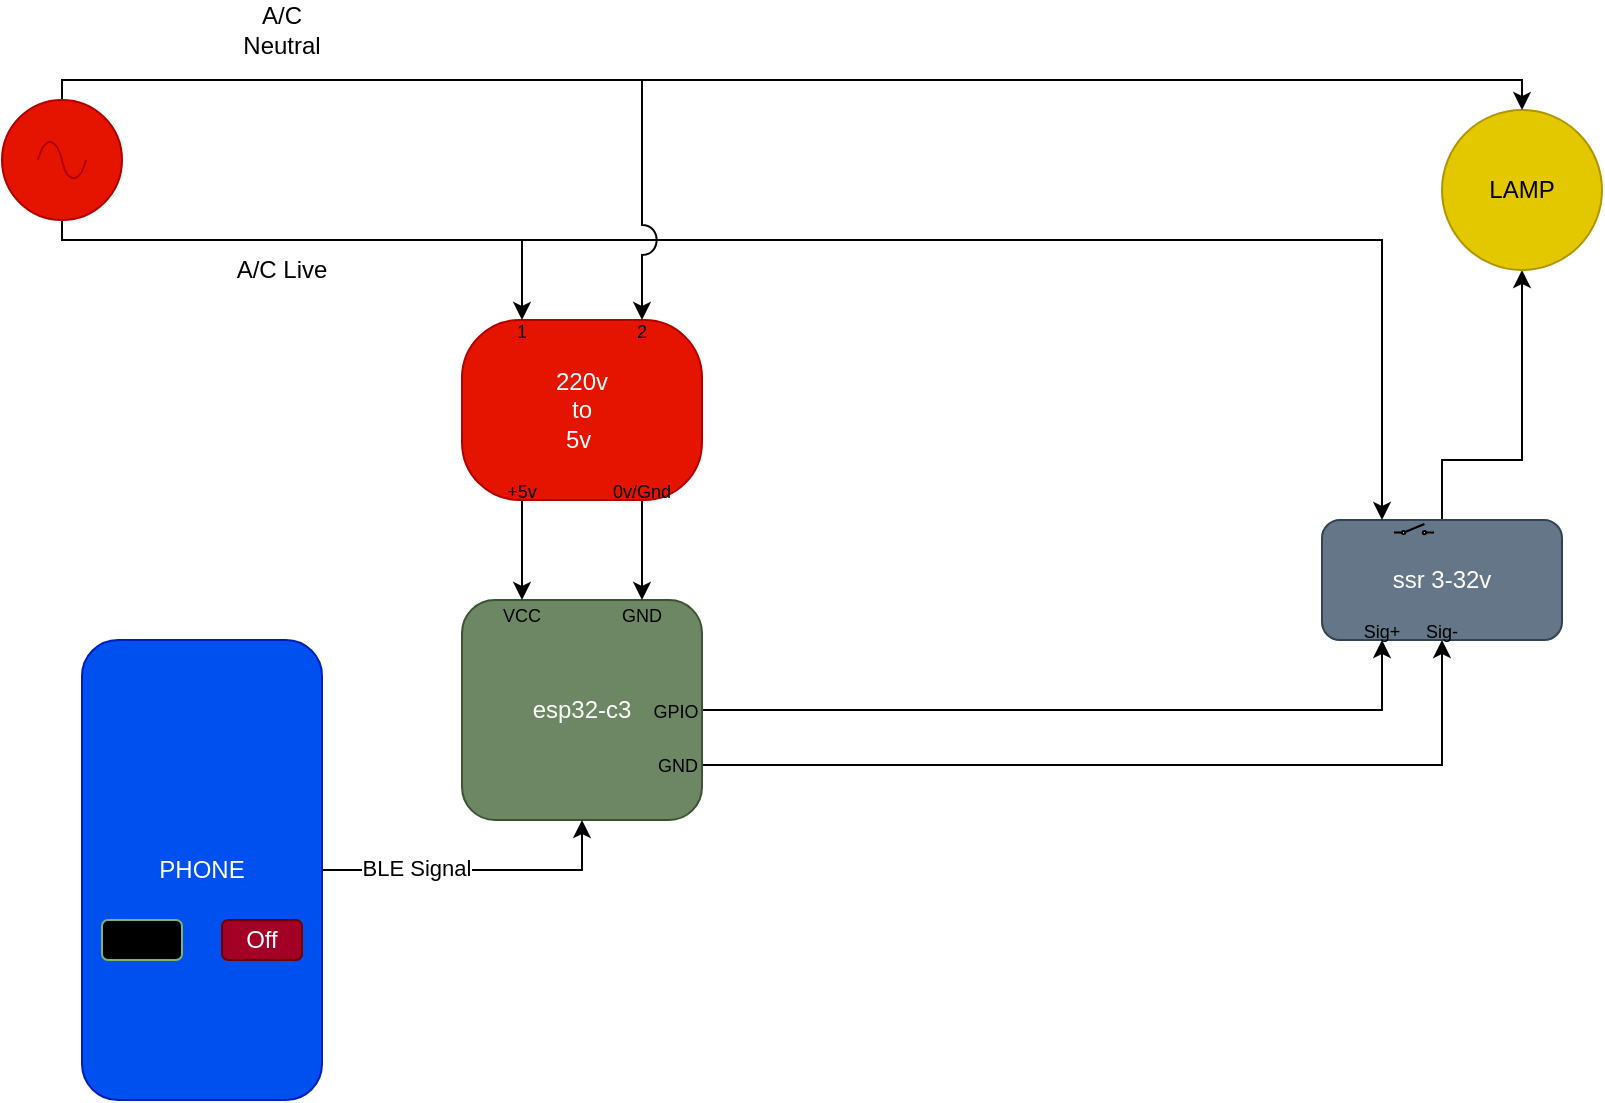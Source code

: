 <mxfile version="26.3.0">
  <diagram name="Page-1" id="7e0a89b8-554c-2b80-1dc8-d5c74ca68de4">
    <mxGraphModel dx="1426" dy="795" grid="1" gridSize="10" guides="1" tooltips="1" connect="1" arrows="1" fold="1" page="1" pageScale="1" pageWidth="827" pageHeight="583" background="none" math="0" shadow="0">
      <root>
        <mxCell id="0" />
        <mxCell id="1" parent="0" />
        <mxCell id="3OrfRgS959KlM5Kg0PUu-35" style="edgeStyle=orthogonalEdgeStyle;rounded=0;orthogonalLoop=1;jettySize=auto;html=1;exitX=0.5;exitY=0;exitDx=0;exitDy=0;entryX=0.5;entryY=1;entryDx=0;entryDy=0;" edge="1" parent="1" source="3OrfRgS959KlM5Kg0PUu-1" target="3OrfRgS959KlM5Kg0PUu-2">
          <mxGeometry relative="1" as="geometry">
            <Array as="points">
              <mxPoint x="720" y="230" />
              <mxPoint x="760" y="230" />
            </Array>
          </mxGeometry>
        </mxCell>
        <mxCell id="3OrfRgS959KlM5Kg0PUu-1" value="ssr 3-32v" style="rounded=1;whiteSpace=wrap;html=1;fillColor=#647687;fontColor=#ffffff;strokeColor=#314354;" vertex="1" parent="1">
          <mxGeometry x="660" y="260" width="120" height="60" as="geometry" />
        </mxCell>
        <mxCell id="3OrfRgS959KlM5Kg0PUu-2" value="LAMP" style="ellipse;whiteSpace=wrap;html=1;aspect=fixed;fillColor=light-dark(#E3C800,#999900);fontColor=#000000;strokeColor=#B09500;" vertex="1" parent="1">
          <mxGeometry x="720" y="55" width="80" height="80" as="geometry" />
        </mxCell>
        <mxCell id="3OrfRgS959KlM5Kg0PUu-36" style="edgeStyle=orthogonalEdgeStyle;rounded=0;orthogonalLoop=1;jettySize=auto;html=1;exitX=1;exitY=0.5;exitDx=0;exitDy=0;entryX=0.25;entryY=1;entryDx=0;entryDy=0;" edge="1" parent="1" source="3OrfRgS959KlM5Kg0PUu-3" target="3OrfRgS959KlM5Kg0PUu-1">
          <mxGeometry relative="1" as="geometry" />
        </mxCell>
        <mxCell id="3OrfRgS959KlM5Kg0PUu-37" style="edgeStyle=orthogonalEdgeStyle;rounded=0;orthogonalLoop=1;jettySize=auto;html=1;exitX=1;exitY=0.75;exitDx=0;exitDy=0;entryX=0.5;entryY=1;entryDx=0;entryDy=0;" edge="1" parent="1" source="3OrfRgS959KlM5Kg0PUu-3" target="3OrfRgS959KlM5Kg0PUu-1">
          <mxGeometry relative="1" as="geometry" />
        </mxCell>
        <mxCell id="3OrfRgS959KlM5Kg0PUu-3" value="esp32-c3" style="rounded=1;whiteSpace=wrap;html=1;fillColor=#6d8764;fontColor=#ffffff;strokeColor=#3A5431;" vertex="1" parent="1">
          <mxGeometry x="230" y="300" width="120" height="110" as="geometry" />
        </mxCell>
        <mxCell id="3OrfRgS959KlM5Kg0PUu-44" style="edgeStyle=orthogonalEdgeStyle;rounded=0;orthogonalLoop=1;jettySize=auto;html=1;exitX=0.25;exitY=1;exitDx=0;exitDy=0;entryX=0.25;entryY=0;entryDx=0;entryDy=0;" edge="1" parent="1" source="3OrfRgS959KlM5Kg0PUu-4" target="3OrfRgS959KlM5Kg0PUu-3">
          <mxGeometry relative="1" as="geometry" />
        </mxCell>
        <mxCell id="3OrfRgS959KlM5Kg0PUu-45" style="edgeStyle=orthogonalEdgeStyle;rounded=0;orthogonalLoop=1;jettySize=auto;html=1;exitX=0.75;exitY=1;exitDx=0;exitDy=0;entryX=0.75;entryY=0;entryDx=0;entryDy=0;" edge="1" parent="1" source="3OrfRgS959KlM5Kg0PUu-4" target="3OrfRgS959KlM5Kg0PUu-3">
          <mxGeometry relative="1" as="geometry" />
        </mxCell>
        <mxCell id="3OrfRgS959KlM5Kg0PUu-4" value="220v&lt;div&gt;&amp;nbsp;to&amp;nbsp;&lt;/div&gt;&lt;div&gt;5v&amp;nbsp;&lt;/div&gt;" style="rounded=1;whiteSpace=wrap;html=1;arcSize=32;strokeWidth=1;glass=0;shadow=0;fillColor=light-dark(#E51400,#FF6666);fontColor=#ffffff;strokeColor=#B20000;fillStyle=auto;" vertex="1" parent="1">
          <mxGeometry x="230" y="160" width="120" height="90" as="geometry" />
        </mxCell>
        <mxCell id="3OrfRgS959KlM5Kg0PUu-18" style="edgeStyle=orthogonalEdgeStyle;rounded=0;orthogonalLoop=1;jettySize=auto;html=1;exitX=0.5;exitY=0;exitDx=0;exitDy=0;exitPerimeter=0;entryX=0.5;entryY=0;entryDx=0;entryDy=0;" edge="1" parent="1" source="3OrfRgS959KlM5Kg0PUu-5" target="3OrfRgS959KlM5Kg0PUu-2">
          <mxGeometry relative="1" as="geometry">
            <Array as="points">
              <mxPoint x="30" y="40" />
              <mxPoint x="760" y="40" />
            </Array>
          </mxGeometry>
        </mxCell>
        <mxCell id="3OrfRgS959KlM5Kg0PUu-34" style="edgeStyle=orthogonalEdgeStyle;rounded=0;orthogonalLoop=1;jettySize=auto;html=1;exitX=0.5;exitY=1;exitDx=0;exitDy=0;exitPerimeter=0;entryX=0.25;entryY=0;entryDx=0;entryDy=0;" edge="1" parent="1" source="3OrfRgS959KlM5Kg0PUu-5" target="3OrfRgS959KlM5Kg0PUu-1">
          <mxGeometry relative="1" as="geometry">
            <mxPoint x="820" y="210" as="targetPoint" />
            <Array as="points">
              <mxPoint x="30" y="120" />
              <mxPoint x="690" y="120" />
            </Array>
          </mxGeometry>
        </mxCell>
        <mxCell id="3OrfRgS959KlM5Kg0PUu-5" value="" style="pointerEvents=1;verticalLabelPosition=bottom;shadow=0;dashed=0;align=center;html=1;verticalAlign=top;shape=mxgraph.electrical.signal_sources.source;aspect=fixed;points=[[0.5,0,0],[1,0.5,0],[0.5,1,0],[0,0.5,0]];elSignalType=ac;fillColor=light-dark(#E51400,#990000);fontColor=#ffffff;strokeColor=#B20000;" vertex="1" parent="1">
          <mxGeometry y="50" width="60" height="60" as="geometry" />
        </mxCell>
        <mxCell id="3OrfRgS959KlM5Kg0PUu-64" style="edgeStyle=orthogonalEdgeStyle;rounded=0;orthogonalLoop=1;jettySize=auto;html=1;exitX=1;exitY=0.5;exitDx=0;exitDy=0;entryX=0.5;entryY=1;entryDx=0;entryDy=0;" edge="1" parent="1" source="3OrfRgS959KlM5Kg0PUu-6" target="3OrfRgS959KlM5Kg0PUu-3">
          <mxGeometry relative="1" as="geometry" />
        </mxCell>
        <mxCell id="3OrfRgS959KlM5Kg0PUu-65" value="BLE Signal" style="edgeLabel;html=1;align=center;verticalAlign=middle;resizable=0;points=[];" vertex="1" connectable="0" parent="3OrfRgS959KlM5Kg0PUu-64">
          <mxGeometry x="-0.399" y="1" relative="1" as="geometry">
            <mxPoint as="offset" />
          </mxGeometry>
        </mxCell>
        <mxCell id="3OrfRgS959KlM5Kg0PUu-6" value="PHONE" style="rounded=1;whiteSpace=wrap;html=1;fillColor=light-dark(#0050EF,#0000CC);fontColor=#ffffff;strokeColor=#001DBC;" vertex="1" parent="1">
          <mxGeometry x="40" y="320" width="120" height="230" as="geometry" />
        </mxCell>
        <mxCell id="3OrfRgS959KlM5Kg0PUu-16" value="A/C Neutral" style="text;html=1;align=center;verticalAlign=middle;whiteSpace=wrap;rounded=0;" vertex="1" parent="1">
          <mxGeometry x="110" width="60" height="30" as="geometry" />
        </mxCell>
        <mxCell id="3OrfRgS959KlM5Kg0PUu-17" value="A/C Live" style="text;html=1;align=center;verticalAlign=middle;whiteSpace=wrap;rounded=0;" vertex="1" parent="1">
          <mxGeometry x="110" y="120" width="60" height="30" as="geometry" />
        </mxCell>
        <mxCell id="3OrfRgS959KlM5Kg0PUu-38" value="" style="endArrow=classic;html=1;rounded=0;entryX=0.75;entryY=0;entryDx=0;entryDy=0;jumpStyle=arc;jumpSize=15;" edge="1" parent="1" target="3OrfRgS959KlM5Kg0PUu-4">
          <mxGeometry width="50" height="50" relative="1" as="geometry">
            <mxPoint x="320" y="40" as="sourcePoint" />
            <mxPoint x="580" y="390" as="targetPoint" />
          </mxGeometry>
        </mxCell>
        <mxCell id="3OrfRgS959KlM5Kg0PUu-40" value="" style="endArrow=classic;html=1;rounded=0;entryX=0.25;entryY=0;entryDx=0;entryDy=0;" edge="1" parent="1" target="3OrfRgS959KlM5Kg0PUu-4">
          <mxGeometry width="50" height="50" relative="1" as="geometry">
            <mxPoint x="260" y="120" as="sourcePoint" />
            <mxPoint x="580" y="390" as="targetPoint" />
          </mxGeometry>
        </mxCell>
        <mxCell id="3OrfRgS959KlM5Kg0PUu-42" value="&lt;font style=&quot;font-size: 9px;&quot;&gt;1&lt;/font&gt;" style="text;html=1;align=center;verticalAlign=middle;whiteSpace=wrap;rounded=0;strokeWidth=0;" vertex="1" parent="1">
          <mxGeometry x="230" y="150" width="60" height="30" as="geometry" />
        </mxCell>
        <mxCell id="3OrfRgS959KlM5Kg0PUu-43" value="&lt;font style=&quot;font-size: 9px;&quot;&gt;2&lt;/font&gt;" style="text;html=1;align=center;verticalAlign=middle;whiteSpace=wrap;rounded=0;strokeWidth=0;" vertex="1" parent="1">
          <mxGeometry x="290" y="150" width="60" height="30" as="geometry" />
        </mxCell>
        <mxCell id="3OrfRgS959KlM5Kg0PUu-47" value="&lt;font style=&quot;font-size: 9px;&quot;&gt;+5v&lt;/font&gt;" style="text;html=1;align=center;verticalAlign=middle;whiteSpace=wrap;rounded=0;strokeWidth=0;" vertex="1" parent="1">
          <mxGeometry x="230" y="230" width="60" height="30" as="geometry" />
        </mxCell>
        <mxCell id="3OrfRgS959KlM5Kg0PUu-48" value="&lt;font style=&quot;font-size: 9px;&quot;&gt;0v/Gnd&lt;/font&gt;" style="text;html=1;align=center;verticalAlign=middle;whiteSpace=wrap;rounded=0;strokeWidth=0;" vertex="1" parent="1">
          <mxGeometry x="290" y="230" width="60" height="30" as="geometry" />
        </mxCell>
        <mxCell id="3OrfRgS959KlM5Kg0PUu-49" value="&lt;font style=&quot;font-size: 9px;&quot;&gt;VCC&lt;/font&gt;" style="text;html=1;align=center;verticalAlign=middle;whiteSpace=wrap;rounded=0;strokeWidth=0;" vertex="1" parent="1">
          <mxGeometry x="230" y="292" width="60" height="30" as="geometry" />
        </mxCell>
        <mxCell id="3OrfRgS959KlM5Kg0PUu-51" value="&lt;font style=&quot;font-size: 9px;&quot;&gt;GND&lt;/font&gt;" style="text;html=1;align=center;verticalAlign=middle;whiteSpace=wrap;rounded=0;strokeWidth=0;" vertex="1" parent="1">
          <mxGeometry x="290" y="292" width="60" height="30" as="geometry" />
        </mxCell>
        <mxCell id="3OrfRgS959KlM5Kg0PUu-52" value="&lt;font style=&quot;font-size: 9px;&quot;&gt;GPIO&lt;/font&gt;" style="text;html=1;align=center;verticalAlign=middle;whiteSpace=wrap;rounded=0;strokeWidth=0;" vertex="1" parent="1">
          <mxGeometry x="307" y="340" width="60" height="30" as="geometry" />
        </mxCell>
        <mxCell id="3OrfRgS959KlM5Kg0PUu-55" value="&lt;font style=&quot;font-size: 9px;&quot;&gt;Sig+&lt;/font&gt;" style="text;html=1;align=center;verticalAlign=middle;whiteSpace=wrap;rounded=0;strokeWidth=0;" vertex="1" parent="1">
          <mxGeometry x="660" y="300" width="60" height="30" as="geometry" />
        </mxCell>
        <mxCell id="3OrfRgS959KlM5Kg0PUu-57" value="&lt;font style=&quot;font-size: 9px;&quot;&gt;Sig-&lt;/font&gt;" style="text;html=1;align=center;verticalAlign=middle;whiteSpace=wrap;rounded=0;strokeWidth=0;" vertex="1" parent="1">
          <mxGeometry x="690" y="300" width="60" height="30" as="geometry" />
        </mxCell>
        <mxCell id="3OrfRgS959KlM5Kg0PUu-58" value="" style="html=1;shape=mxgraph.electrical.electro-mechanical.singleSwitch;aspect=fixed;elSwitchState=off;" vertex="1" parent="1">
          <mxGeometry x="696" y="262" width="20" height="5.33" as="geometry" />
        </mxCell>
        <mxCell id="3OrfRgS959KlM5Kg0PUu-59" value="On" style="rounded=1;whiteSpace=wrap;html=1;fillColor=light-dark(#D5E8D4,#336600);gradientColor=#97d077;strokeColor=#82b366;" vertex="1" parent="1">
          <mxGeometry x="50" y="460" width="40" height="20" as="geometry" />
        </mxCell>
        <mxCell id="3OrfRgS959KlM5Kg0PUu-60" value="Off" style="rounded=1;whiteSpace=wrap;html=1;fillColor=light-dark(#A20025,#990000);fontColor=#ffffff;strokeColor=#6F0000;" vertex="1" parent="1">
          <mxGeometry x="110" y="460" width="40" height="20" as="geometry" />
        </mxCell>
        <mxCell id="3OrfRgS959KlM5Kg0PUu-68" value="&lt;font style=&quot;font-size: 9px;&quot;&gt;GND&lt;/font&gt;" style="text;html=1;align=center;verticalAlign=middle;whiteSpace=wrap;rounded=0;strokeWidth=0;" vertex="1" parent="1">
          <mxGeometry x="308" y="367" width="60" height="30" as="geometry" />
        </mxCell>
      </root>
    </mxGraphModel>
  </diagram>
</mxfile>
